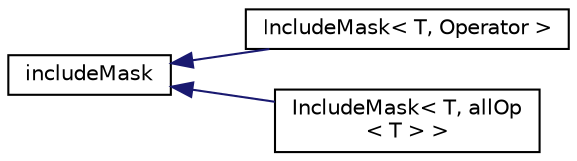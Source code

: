 digraph "Graphical Class Hierarchy"
{
 // LATEX_PDF_SIZE
  edge [fontname="Helvetica",fontsize="10",labelfontname="Helvetica",labelfontsize="10"];
  node [fontname="Helvetica",fontsize="10",shape=record];
  rankdir="LR";
  Node0 [label="includeMask",height=0.2,width=0.4,color="black", fillcolor="white", style="filled",URL="$classpFlow_1_1includeMask.html",tooltip=" "];
  Node0 -> Node1 [dir="back",color="midnightblue",fontsize="10",style="solid",fontname="Helvetica"];
  Node1 [label="IncludeMask\< T, Operator \>",height=0.2,width=0.4,color="black", fillcolor="white", style="filled",URL="$classpFlow_1_1IncludeMask.html",tooltip=" "];
  Node0 -> Node2 [dir="back",color="midnightblue",fontsize="10",style="solid",fontname="Helvetica"];
  Node2 [label="IncludeMask\< T, allOp\l\< T \> \>",height=0.2,width=0.4,color="black", fillcolor="white", style="filled",URL="$classpFlow_1_1IncludeMask_3_01T_00_01allOp_3_01T_01_4_01_4.html",tooltip=" "];
}
